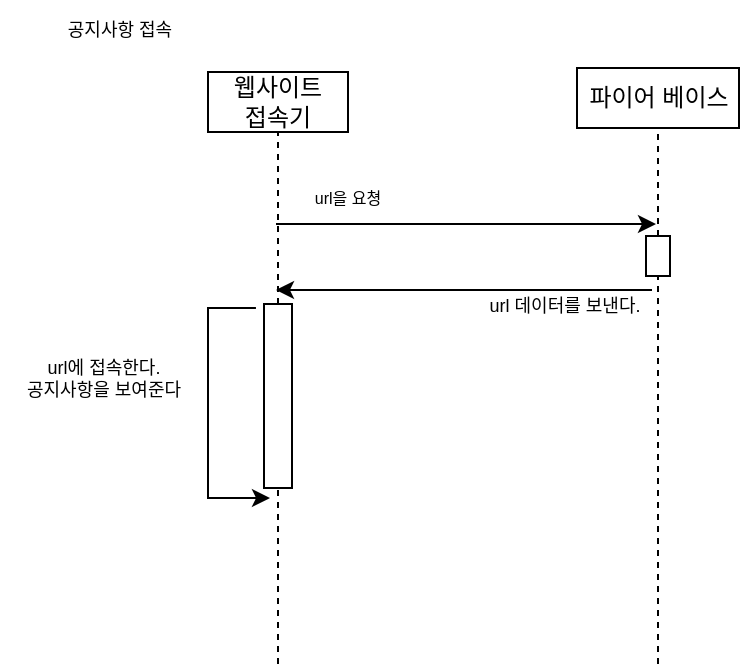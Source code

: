 <mxfile version="15.6.3" type="github">
  <diagram id="kgpKYQtTHZ0yAKxKKP6v" name="Page-1">
    <mxGraphModel dx="918" dy="512" grid="0" gridSize="10" guides="1" tooltips="1" connect="1" arrows="1" fold="1" page="1" pageScale="1" pageWidth="850" pageHeight="1100" math="0" shadow="0">
      <root>
        <mxCell id="0" />
        <mxCell id="1" parent="0" />
        <mxCell id="Y4GT3gBi2JhhcLNgpZ-k-1" value="웹사이트&lt;br&gt;접속기" style="rounded=0;whiteSpace=wrap;html=1;" parent="1" vertex="1">
          <mxGeometry x="226" y="194" width="70" height="30" as="geometry" />
        </mxCell>
        <mxCell id="Y4GT3gBi2JhhcLNgpZ-k-2" value="파이어 베이스" style="rounded=0;whiteSpace=wrap;html=1;" parent="1" vertex="1">
          <mxGeometry x="410.5" y="192" width="81" height="30" as="geometry" />
        </mxCell>
        <mxCell id="Y4GT3gBi2JhhcLNgpZ-k-4" value="" style="endArrow=none;dashed=1;html=1;rounded=0;entryX=0.5;entryY=1;entryDx=0;entryDy=0;startArrow=none;" parent="1" source="Y4GT3gBi2JhhcLNgpZ-k-21" target="Y4GT3gBi2JhhcLNgpZ-k-1" edge="1">
          <mxGeometry width="50" height="50" relative="1" as="geometry">
            <mxPoint x="261" y="490" as="sourcePoint" />
            <mxPoint x="450" y="360" as="targetPoint" />
          </mxGeometry>
        </mxCell>
        <mxCell id="Y4GT3gBi2JhhcLNgpZ-k-5" value="" style="endArrow=none;dashed=1;html=1;rounded=0;entryX=0.5;entryY=1;entryDx=0;entryDy=0;startArrow=none;" parent="1" source="Y4GT3gBi2JhhcLNgpZ-k-11" target="Y4GT3gBi2JhhcLNgpZ-k-2" edge="1">
          <mxGeometry width="50" height="50" relative="1" as="geometry">
            <mxPoint x="385" y="490" as="sourcePoint" />
            <mxPoint x="450" y="360" as="targetPoint" />
          </mxGeometry>
        </mxCell>
        <mxCell id="Y4GT3gBi2JhhcLNgpZ-k-7" value="" style="endArrow=classic;html=1;rounded=0;" parent="1" edge="1">
          <mxGeometry width="50" height="50" relative="1" as="geometry">
            <mxPoint x="260" y="270" as="sourcePoint" />
            <mxPoint x="450" y="270" as="targetPoint" />
          </mxGeometry>
        </mxCell>
        <mxCell id="Y4GT3gBi2JhhcLNgpZ-k-8" value="&lt;font style=&quot;font-size: 8px;&quot;&gt;url을 요쳥&lt;/font&gt;" style="text;html=1;strokeColor=none;fillColor=none;align=center;verticalAlign=middle;whiteSpace=wrap;rounded=0;fontSize=8;" parent="1" vertex="1">
          <mxGeometry x="254" y="247" width="84" height="20" as="geometry" />
        </mxCell>
        <mxCell id="Y4GT3gBi2JhhcLNgpZ-k-11" value="" style="rounded=0;whiteSpace=wrap;html=1;fontSize=9;" parent="1" vertex="1">
          <mxGeometry x="445" y="276" width="12" height="20" as="geometry" />
        </mxCell>
        <mxCell id="Y4GT3gBi2JhhcLNgpZ-k-13" value="" style="endArrow=none;dashed=1;html=1;rounded=0;entryX=0.5;entryY=1;entryDx=0;entryDy=0;" parent="1" target="Y4GT3gBi2JhhcLNgpZ-k-11" edge="1">
          <mxGeometry width="50" height="50" relative="1" as="geometry">
            <mxPoint x="451" y="490" as="sourcePoint" />
            <mxPoint x="385" y="250" as="targetPoint" />
          </mxGeometry>
        </mxCell>
        <mxCell id="Y4GT3gBi2JhhcLNgpZ-k-16" value="" style="endArrow=classic;html=1;rounded=0;fontSize=9;" parent="1" edge="1">
          <mxGeometry width="50" height="50" relative="1" as="geometry">
            <mxPoint x="448" y="303" as="sourcePoint" />
            <mxPoint x="260" y="303" as="targetPoint" />
          </mxGeometry>
        </mxCell>
        <mxCell id="Y4GT3gBi2JhhcLNgpZ-k-20" value="url 데이터를 보낸다." style="text;html=1;strokeColor=none;fillColor=none;align=center;verticalAlign=middle;whiteSpace=wrap;rounded=0;fontSize=9;" parent="1" vertex="1">
          <mxGeometry x="355" y="296" width="99" height="30" as="geometry" />
        </mxCell>
        <mxCell id="Y4GT3gBi2JhhcLNgpZ-k-21" value="" style="rounded=0;whiteSpace=wrap;html=1;fontSize=9;" parent="1" vertex="1">
          <mxGeometry x="254" y="310" width="14" height="92" as="geometry" />
        </mxCell>
        <mxCell id="Y4GT3gBi2JhhcLNgpZ-k-22" value="" style="endArrow=none;dashed=1;html=1;rounded=0;entryX=0.5;entryY=1;entryDx=0;entryDy=0;" parent="1" target="Y4GT3gBi2JhhcLNgpZ-k-21" edge="1">
          <mxGeometry width="50" height="50" relative="1" as="geometry">
            <mxPoint x="261" y="490" as="sourcePoint" />
            <mxPoint x="261" y="224.0" as="targetPoint" />
          </mxGeometry>
        </mxCell>
        <mxCell id="Y4GT3gBi2JhhcLNgpZ-k-24" value="" style="endArrow=classic;html=1;rounded=0;fontSize=9;edgeStyle=orthogonalEdgeStyle;" parent="1" edge="1">
          <mxGeometry width="50" height="50" relative="1" as="geometry">
            <mxPoint x="249.97" y="312" as="sourcePoint" />
            <mxPoint x="257" y="407" as="targetPoint" />
            <Array as="points">
              <mxPoint x="226" y="312" />
              <mxPoint x="226" y="407" />
              <mxPoint x="257" y="407" />
            </Array>
          </mxGeometry>
        </mxCell>
        <mxCell id="Y4GT3gBi2JhhcLNgpZ-k-25" value="url에 접속한다.&lt;br&gt;공지사항을 보여준다" style="text;html=1;strokeColor=none;fillColor=none;align=center;verticalAlign=middle;whiteSpace=wrap;rounded=0;fontSize=9;" parent="1" vertex="1">
          <mxGeometry x="122" y="332" width="104" height="30" as="geometry" />
        </mxCell>
        <mxCell id="Y4GT3gBi2JhhcLNgpZ-k-27" value="공지사항 접속" style="text;html=1;strokeColor=none;fillColor=none;align=center;verticalAlign=middle;whiteSpace=wrap;rounded=0;fontSize=9;" parent="1" vertex="1">
          <mxGeometry x="148" y="158" width="68" height="30" as="geometry" />
        </mxCell>
      </root>
    </mxGraphModel>
  </diagram>
</mxfile>

